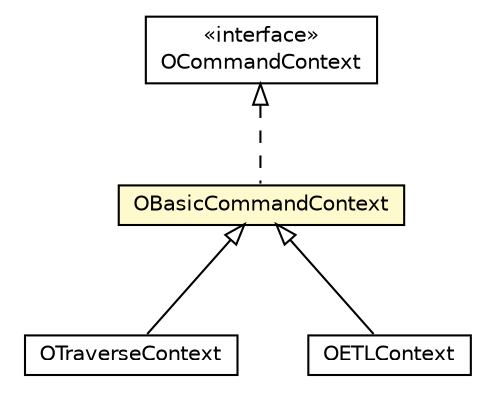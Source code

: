 #!/usr/local/bin/dot
#
# Class diagram 
# Generated by UMLGraph version R5_6-24-gf6e263 (http://www.umlgraph.org/)
#

digraph G {
	edge [fontname="Helvetica",fontsize=10,labelfontname="Helvetica",labelfontsize=10];
	node [fontname="Helvetica",fontsize=10,shape=plaintext];
	nodesep=0.25;
	ranksep=0.5;
	// com.orientechnologies.orient.core.command.OBasicCommandContext
	c1467266 [label=<<table title="com.orientechnologies.orient.core.command.OBasicCommandContext" border="0" cellborder="1" cellspacing="0" cellpadding="2" port="p" bgcolor="lemonChiffon" href="./OBasicCommandContext.html">
		<tr><td><table border="0" cellspacing="0" cellpadding="1">
<tr><td align="center" balign="center"> OBasicCommandContext </td></tr>
		</table></td></tr>
		</table>>, URL="./OBasicCommandContext.html", fontname="Helvetica", fontcolor="black", fontsize=10.0];
	// com.orientechnologies.orient.core.command.OCommandContext
	c1467268 [label=<<table title="com.orientechnologies.orient.core.command.OCommandContext" border="0" cellborder="1" cellspacing="0" cellpadding="2" port="p" href="./OCommandContext.html">
		<tr><td><table border="0" cellspacing="0" cellpadding="1">
<tr><td align="center" balign="center"> &#171;interface&#187; </td></tr>
<tr><td align="center" balign="center"> OCommandContext </td></tr>
		</table></td></tr>
		</table>>, URL="./OCommandContext.html", fontname="Helvetica", fontcolor="black", fontsize=10.0];
	// com.orientechnologies.orient.core.command.traverse.OTraverseContext
	c1467291 [label=<<table title="com.orientechnologies.orient.core.command.traverse.OTraverseContext" border="0" cellborder="1" cellspacing="0" cellpadding="2" port="p" href="./traverse/OTraverseContext.html">
		<tr><td><table border="0" cellspacing="0" cellpadding="1">
<tr><td align="center" balign="center"> OTraverseContext </td></tr>
		</table></td></tr>
		</table>>, URL="./traverse/OTraverseContext.html", fontname="Helvetica", fontcolor="black", fontsize=10.0];
	// com.orientechnologies.orient.etl.context.OETLContext
	c1469445 [label=<<table title="com.orientechnologies.orient.etl.context.OETLContext" border="0" cellborder="1" cellspacing="0" cellpadding="2" port="p" href="../../etl/context/OETLContext.html">
		<tr><td><table border="0" cellspacing="0" cellpadding="1">
<tr><td align="center" balign="center"> OETLContext </td></tr>
		</table></td></tr>
		</table>>, URL="../../etl/context/OETLContext.html", fontname="Helvetica", fontcolor="black", fontsize=10.0];
	//com.orientechnologies.orient.core.command.OBasicCommandContext implements com.orientechnologies.orient.core.command.OCommandContext
	c1467268:p -> c1467266:p [dir=back,arrowtail=empty,style=dashed];
	//com.orientechnologies.orient.core.command.traverse.OTraverseContext extends com.orientechnologies.orient.core.command.OBasicCommandContext
	c1467266:p -> c1467291:p [dir=back,arrowtail=empty];
	//com.orientechnologies.orient.etl.context.OETLContext extends com.orientechnologies.orient.core.command.OBasicCommandContext
	c1467266:p -> c1469445:p [dir=back,arrowtail=empty];
}

